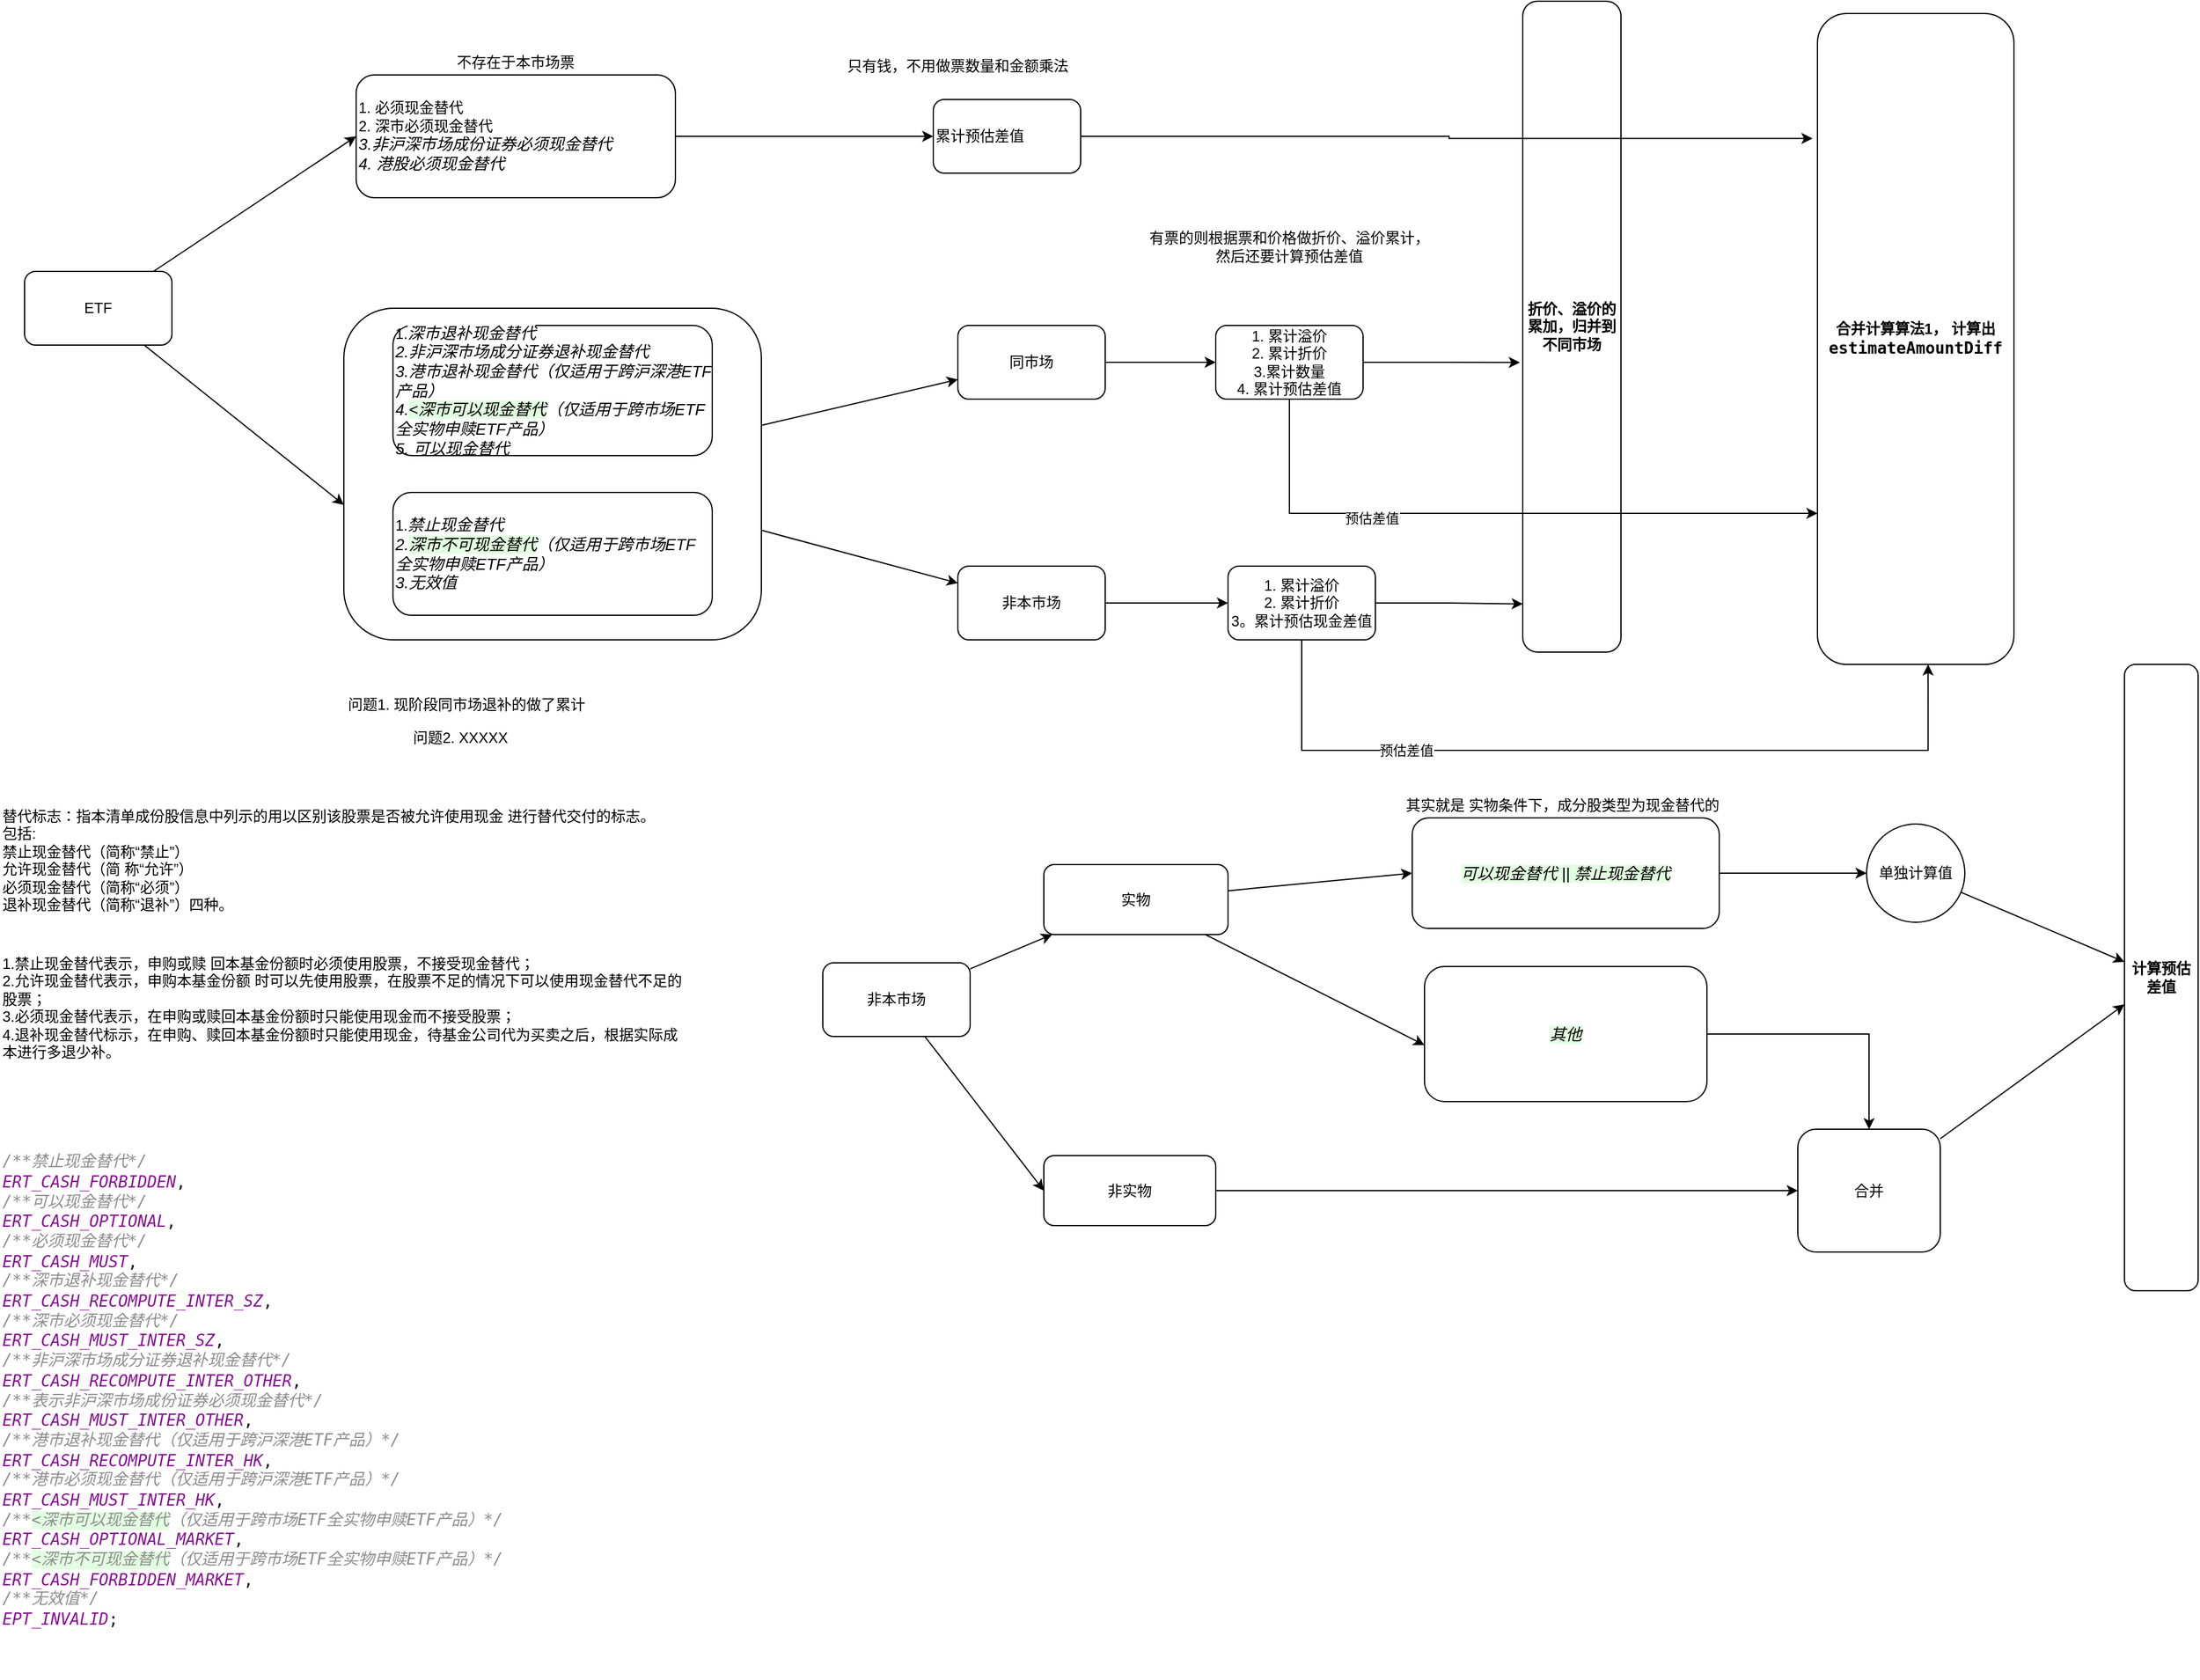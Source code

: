 <mxfile version="26.1.3">
  <diagram name="第 1 页" id="rbjTrnQubaZhu8TUefxR">
    <mxGraphModel dx="1674" dy="738" grid="1" gridSize="10" guides="1" tooltips="1" connect="1" arrows="1" fold="1" page="1" pageScale="1" pageWidth="1169" pageHeight="827" math="0" shadow="0">
      <root>
        <mxCell id="0" />
        <mxCell id="1" parent="0" />
        <mxCell id="Pjw4ReAp0QkN3uzusqus-16" style="rounded=0;orthogonalLoop=1;jettySize=auto;html=1;" edge="1" parent="1" source="Pjw4ReAp0QkN3uzusqus-10" target="Pjw4ReAp0QkN3uzusqus-14">
          <mxGeometry relative="1" as="geometry" />
        </mxCell>
        <mxCell id="Pjw4ReAp0QkN3uzusqus-17" style="rounded=0;orthogonalLoop=1;jettySize=auto;html=1;" edge="1" parent="1" source="Pjw4ReAp0QkN3uzusqus-10" target="Pjw4ReAp0QkN3uzusqus-15">
          <mxGeometry relative="1" as="geometry" />
        </mxCell>
        <mxCell id="Pjw4ReAp0QkN3uzusqus-10" value="" style="rounded=1;whiteSpace=wrap;html=1;" vertex="1" parent="1">
          <mxGeometry x="340" y="360" width="340" height="270" as="geometry" />
        </mxCell>
        <mxCell id="Pjw4ReAp0QkN3uzusqus-4" style="rounded=0;orthogonalLoop=1;jettySize=auto;html=1;entryX=0;entryY=0.5;entryDx=0;entryDy=0;" edge="1" parent="1" source="Pjw4ReAp0QkN3uzusqus-1" target="Pjw4ReAp0QkN3uzusqus-3">
          <mxGeometry relative="1" as="geometry" />
        </mxCell>
        <mxCell id="Pjw4ReAp0QkN3uzusqus-1" value="ETF" style="rounded=1;whiteSpace=wrap;html=1;" vertex="1" parent="1">
          <mxGeometry x="80" y="330" width="120" height="60" as="geometry" />
        </mxCell>
        <mxCell id="Pjw4ReAp0QkN3uzusqus-2" value="&lt;div style=&quot;background-color: rgb(255, 255, 255); color: rgb(8, 8, 8); font-family: &amp;quot;JetBrains Mono&amp;quot;, monospace; font-size: 9.8pt; white-space: pre;&quot;&gt;&lt;span style=&quot;color: rgb(140, 140, 140); font-style: italic;&quot;&gt;/**&lt;/span&gt;&lt;span style=&quot;color: rgb(140, 140, 140); font-style: italic; font-family: &amp;quot;Courier New&amp;quot;, monospace;&quot;&gt;禁止现金替代&lt;/span&gt;&lt;span style=&quot;color: rgb(140, 140, 140); font-style: italic;&quot;&gt;*/&lt;br&gt;&lt;/span&gt;&lt;span style=&quot;color: rgb(135, 16, 148); font-style: italic;&quot;&gt;ERT_CASH_FORBIDDEN&lt;/span&gt;,&lt;br&gt;&lt;span style=&quot;color: rgb(140, 140, 140); font-style: italic;&quot;&gt;/**&lt;/span&gt;&lt;span style=&quot;color: rgb(140, 140, 140); font-style: italic; font-family: &amp;quot;Courier New&amp;quot;, monospace;&quot;&gt;可以现金替代&lt;/span&gt;&lt;span style=&quot;color: rgb(140, 140, 140); font-style: italic;&quot;&gt;*/&lt;br&gt;&lt;/span&gt;&lt;span style=&quot;color: rgb(135, 16, 148); font-style: italic;&quot;&gt;ERT_CASH_OPTIONAL&lt;/span&gt;,&lt;br&gt;&lt;span style=&quot;color: rgb(140, 140, 140); font-style: italic;&quot;&gt;/**&lt;/span&gt;&lt;span style=&quot;color: rgb(140, 140, 140); font-style: italic; font-family: &amp;quot;Courier New&amp;quot;, monospace;&quot;&gt;必须现金替代&lt;/span&gt;&lt;span style=&quot;color: rgb(140, 140, 140); font-style: italic;&quot;&gt;*/&lt;br&gt;&lt;/span&gt;&lt;span style=&quot;color: rgb(135, 16, 148); font-style: italic;&quot;&gt;ERT_CASH_MUST&lt;/span&gt;,&lt;br&gt;&lt;span style=&quot;color: rgb(140, 140, 140); font-style: italic;&quot;&gt;/**&lt;/span&gt;&lt;span style=&quot;color: rgb(140, 140, 140); font-style: italic; font-family: &amp;quot;Courier New&amp;quot;, monospace;&quot;&gt;深市退补现金替代&lt;/span&gt;&lt;span style=&quot;color: rgb(140, 140, 140); font-style: italic;&quot;&gt;*/&lt;br&gt;&lt;/span&gt;&lt;span style=&quot;color: rgb(135, 16, 148); font-style: italic;&quot;&gt;ERT_CASH_RECOMPUTE_INTER_SZ&lt;/span&gt;,&lt;br&gt;&lt;span style=&quot;color: rgb(140, 140, 140); font-style: italic;&quot;&gt;/**&lt;/span&gt;&lt;span style=&quot;color: rgb(140, 140, 140); font-style: italic; font-family: &amp;quot;Courier New&amp;quot;, monospace;&quot;&gt;深市必须现金替代&lt;/span&gt;&lt;span style=&quot;color: rgb(140, 140, 140); font-style: italic;&quot;&gt;*/&lt;br&gt;&lt;/span&gt;&lt;span style=&quot;color: rgb(135, 16, 148); font-style: italic;&quot;&gt;ERT_CASH_MUST_INTER_SZ&lt;/span&gt;,&lt;br&gt;&lt;span style=&quot;color: rgb(140, 140, 140); font-style: italic;&quot;&gt;/**&lt;/span&gt;&lt;span style=&quot;color: rgb(140, 140, 140); font-style: italic; font-family: &amp;quot;Courier New&amp;quot;, monospace;&quot;&gt;非沪深市场成分证券退补现金替代&lt;/span&gt;&lt;span style=&quot;color: rgb(140, 140, 140); font-style: italic;&quot;&gt;*/&lt;br&gt;&lt;/span&gt;&lt;span style=&quot;color: rgb(135, 16, 148); font-style: italic;&quot;&gt;ERT_CASH_RECOMPUTE_INTER_OTHER&lt;/span&gt;,&lt;br&gt;&lt;span style=&quot;color: rgb(140, 140, 140); font-style: italic;&quot;&gt;/**&lt;/span&gt;&lt;span style=&quot;color: rgb(140, 140, 140); font-style: italic; font-family: &amp;quot;Courier New&amp;quot;, monospace;&quot;&gt;表示非沪深市场成份证券必须现金替代&lt;/span&gt;&lt;span style=&quot;color: rgb(140, 140, 140); font-style: italic;&quot;&gt;*/&lt;br&gt;&lt;/span&gt;&lt;span style=&quot;color: rgb(135, 16, 148); font-style: italic;&quot;&gt;ERT_CASH_MUST_INTER_OTHER&lt;/span&gt;,&lt;br&gt;&lt;span style=&quot;color: rgb(140, 140, 140); font-style: italic;&quot;&gt;/**&lt;/span&gt;&lt;span style=&quot;color: rgb(140, 140, 140); font-style: italic; font-family: &amp;quot;Courier New&amp;quot;, monospace;&quot;&gt;港市退补现金替代（仅适用于跨沪深港&lt;/span&gt;&lt;span style=&quot;color: rgb(140, 140, 140); font-style: italic;&quot;&gt;ETF&lt;/span&gt;&lt;span style=&quot;color: rgb(140, 140, 140); font-style: italic; font-family: &amp;quot;Courier New&amp;quot;, monospace;&quot;&gt;产品）&lt;/span&gt;&lt;span style=&quot;color: rgb(140, 140, 140); font-style: italic;&quot;&gt;*/&lt;br&gt;&lt;/span&gt;&lt;span style=&quot;color: rgb(135, 16, 148); font-style: italic;&quot;&gt;ERT_CASH_RECOMPUTE_INTER_HK&lt;/span&gt;,&lt;br&gt;&lt;span style=&quot;color: rgb(140, 140, 140); font-style: italic;&quot;&gt;/**&lt;/span&gt;&lt;span style=&quot;color: rgb(140, 140, 140); font-style: italic; font-family: &amp;quot;Courier New&amp;quot;, monospace;&quot;&gt;港市必须现金替代（仅适用于跨沪深港&lt;/span&gt;&lt;span style=&quot;color: rgb(140, 140, 140); font-style: italic;&quot;&gt;ETF&lt;/span&gt;&lt;span style=&quot;color: rgb(140, 140, 140); font-style: italic; font-family: &amp;quot;Courier New&amp;quot;, monospace;&quot;&gt;产品）&lt;/span&gt;&lt;span style=&quot;color: rgb(140, 140, 140); font-style: italic;&quot;&gt;*/&lt;br&gt;&lt;/span&gt;&lt;span style=&quot;color: rgb(135, 16, 148); font-style: italic;&quot;&gt;ERT_CASH_MUST_INTER_HK&lt;/span&gt;,&lt;br&gt;&lt;span style=&quot;color: rgb(140, 140, 140); font-style: italic;&quot;&gt;/**&lt;/span&gt;&lt;span style=&quot;color: rgb(140, 140, 140); background-color: rgb(226, 255, 226); font-style: italic;&quot;&gt;&amp;lt;&lt;/span&gt;&lt;span style=&quot;color: rgb(140, 140, 140); background-color: rgb(226, 255, 226); font-style: italic; font-family: &amp;quot;Courier New&amp;quot;, monospace;&quot;&gt;深市可以现金替代&lt;/span&gt;&lt;span style=&quot;color: rgb(140, 140, 140); font-style: italic; font-family: &amp;quot;Courier New&amp;quot;, monospace;&quot;&gt;（仅适用于跨市场&lt;/span&gt;&lt;span style=&quot;color: rgb(140, 140, 140); font-style: italic;&quot;&gt;ETF&lt;/span&gt;&lt;span style=&quot;color: rgb(140, 140, 140); font-style: italic; font-family: &amp;quot;Courier New&amp;quot;, monospace;&quot;&gt;全实物申赎&lt;/span&gt;&lt;span style=&quot;color: rgb(140, 140, 140); font-style: italic;&quot;&gt;ETF&lt;/span&gt;&lt;span style=&quot;color: rgb(140, 140, 140); font-style: italic; font-family: &amp;quot;Courier New&amp;quot;, monospace;&quot;&gt;产品）&lt;/span&gt;&lt;span style=&quot;color: rgb(140, 140, 140); font-style: italic;&quot;&gt;*/&lt;br&gt;&lt;/span&gt;&lt;span style=&quot;color: rgb(135, 16, 148); font-style: italic;&quot;&gt;ERT_CASH_OPTIONAL_MARKET&lt;/span&gt;,&lt;br&gt;&lt;span style=&quot;color: rgb(140, 140, 140); font-style: italic;&quot;&gt;/**&lt;/span&gt;&lt;span style=&quot;color: rgb(140, 140, 140); background-color: rgb(226, 255, 226); font-style: italic;&quot;&gt;&amp;lt;&lt;/span&gt;&lt;span style=&quot;color: rgb(140, 140, 140); background-color: rgb(226, 255, 226); font-style: italic; font-family: &amp;quot;Courier New&amp;quot;, monospace;&quot;&gt;深市不可现金替代&lt;/span&gt;&lt;span style=&quot;color: rgb(140, 140, 140); font-style: italic; font-family: &amp;quot;Courier New&amp;quot;, monospace;&quot;&gt;（仅适用于跨市场&lt;/span&gt;&lt;span style=&quot;color: rgb(140, 140, 140); font-style: italic;&quot;&gt;ETF&lt;/span&gt;&lt;span style=&quot;color: rgb(140, 140, 140); font-style: italic; font-family: &amp;quot;Courier New&amp;quot;, monospace;&quot;&gt;全实物申赎&lt;/span&gt;&lt;span style=&quot;color: rgb(140, 140, 140); font-style: italic;&quot;&gt;ETF&lt;/span&gt;&lt;span style=&quot;color: rgb(140, 140, 140); font-style: italic; font-family: &amp;quot;Courier New&amp;quot;, monospace;&quot;&gt;产品）&lt;/span&gt;&lt;span style=&quot;color: rgb(140, 140, 140); font-style: italic;&quot;&gt;*/&lt;br&gt;&lt;/span&gt;&lt;span style=&quot;color: rgb(135, 16, 148); font-style: italic;&quot;&gt;ERT_CASH_FORBIDDEN_MARKET&lt;/span&gt;,&lt;br&gt;&lt;span style=&quot;color: rgb(140, 140, 140); font-style: italic;&quot;&gt;/**&lt;/span&gt;&lt;span style=&quot;color: rgb(140, 140, 140); font-style: italic; font-family: &amp;quot;Courier New&amp;quot;, monospace;&quot;&gt;无效值&lt;/span&gt;&lt;span style=&quot;color: rgb(140, 140, 140); font-style: italic;&quot;&gt;*/&lt;br&gt;&lt;/span&gt;&lt;span style=&quot;color: rgb(135, 16, 148); font-style: italic;&quot;&gt;EPT_INVALID&lt;/span&gt;;&lt;/div&gt;" style="text;html=1;align=left;verticalAlign=middle;whiteSpace=wrap;rounded=0;" vertex="1" parent="1">
          <mxGeometry x="60" y="1006" width="440" height="470" as="geometry" />
        </mxCell>
        <mxCell id="Pjw4ReAp0QkN3uzusqus-19" value="" style="edgeStyle=orthogonalEdgeStyle;rounded=0;orthogonalLoop=1;jettySize=auto;html=1;" edge="1" parent="1" source="Pjw4ReAp0QkN3uzusqus-3" target="Pjw4ReAp0QkN3uzusqus-18">
          <mxGeometry relative="1" as="geometry" />
        </mxCell>
        <mxCell id="Pjw4ReAp0QkN3uzusqus-3" value="&lt;font style=&quot;color: rgb(0, 0, 0);&quot; face=&quot;Helvetica&quot;&gt;1. 必须现金替代&lt;/font&gt;&lt;div&gt;&lt;font style=&quot;color: rgb(0, 0, 0);&quot; face=&quot;Helvetica&quot;&gt;2. 深市必须现金替代&lt;/font&gt;&lt;/div&gt;&lt;div&gt;&lt;span style=&quot;font-size: 13.067px; font-style: italic; white-space: pre; background-color: rgb(255, 255, 255);&quot;&gt;&lt;font style=&quot;color: rgb(0, 0, 0);&quot; face=&quot;Helvetica&quot;&gt;3.非沪深市场成份证券必须现金替代&lt;/font&gt;&lt;/span&gt;&lt;/div&gt;&lt;div&gt;&lt;span style=&quot;font-size: 13.067px; font-style: italic; white-space: pre; background-color: rgb(255, 255, 255);&quot;&gt;&lt;font style=&quot;color: rgb(0, 0, 0);&quot; face=&quot;Helvetica&quot;&gt;4. 港股必须现金替代&lt;/font&gt;&lt;/span&gt;&lt;/div&gt;" style="rounded=1;whiteSpace=wrap;html=1;align=left;" vertex="1" parent="1">
          <mxGeometry x="350" y="170" width="260" height="100" as="geometry" />
        </mxCell>
        <mxCell id="Pjw4ReAp0QkN3uzusqus-5" value="1.&lt;span style=&quot;font-size: 13.067px; font-style: italic; white-space: pre; background-color: rgb(255, 255, 255);&quot;&gt;深市退补现金替代&lt;/span&gt;&lt;div&gt;&lt;span style=&quot;font-size: 13.067px; font-style: italic; white-space: pre; background-color: rgb(255, 255, 255);&quot;&gt;2.&lt;/span&gt;&lt;span style=&quot;background-color: rgb(255, 255, 255); font-size: 13.067px; font-style: italic; white-space: pre;&quot;&gt;非沪深市场成分证券退补现金替代&lt;/span&gt;&lt;/div&gt;&lt;div&gt;&lt;span style=&quot;background-color: rgb(255, 255, 255); font-size: 13.067px; font-style: italic; white-space: pre;&quot;&gt;3.&lt;/span&gt;&lt;span style=&quot;background-color: transparent; font-size: 13.067px; white-space: pre; font-style: italic;&quot;&gt;港市退补现金替代（仅适用于跨沪深港&lt;/span&gt;&lt;span style=&quot;background-color: transparent; font-size: 13.067px; white-space: pre; font-style: italic;&quot;&gt;ETF&lt;/span&gt;&lt;span style=&quot;background-color: transparent; font-size: 13.067px; white-space: pre; font-style: italic;&quot;&gt;产品）&lt;/span&gt;&lt;/div&gt;&lt;div&gt;&lt;span style=&quot;background-color: transparent; font-size: 13.067px; white-space: pre; font-style: italic;&quot;&gt;4.&lt;/span&gt;&lt;span style=&quot;font-size: 13.067px; white-space: pre; background-color: rgb(226, 255, 226); font-style: italic;&quot;&gt;&amp;lt;&lt;/span&gt;&lt;span style=&quot;font-size: 13.067px; white-space: pre; background-color: rgb(226, 255, 226); font-style: italic;&quot;&gt;深市可以现金替代&lt;/span&gt;&lt;span style=&quot;background-color: transparent; font-size: 13.067px; white-space: pre; font-style: italic;&quot;&gt;（仅适用于跨市场&lt;/span&gt;&lt;span style=&quot;background-color: transparent; font-size: 13.067px; white-space: pre; font-style: italic;&quot;&gt;ETF&lt;/span&gt;&lt;span style=&quot;background-color: transparent; font-size: 13.067px; white-space: pre; font-style: italic;&quot;&gt;全实物申赎&lt;/span&gt;&lt;span style=&quot;background-color: transparent; font-size: 13.067px; white-space: pre; font-style: italic;&quot;&gt;ETF&lt;/span&gt;&lt;span style=&quot;background-color: transparent; font-size: 13.067px; white-space: pre; font-style: italic;&quot;&gt;产品）&lt;/span&gt;&lt;/div&gt;&lt;div&gt;&lt;span style=&quot;background-color: transparent; font-size: 13.067px; white-space: pre; font-style: italic;&quot;&gt;5. 可以现金替代&lt;/span&gt;&lt;/div&gt;" style="rounded=1;whiteSpace=wrap;html=1;fontColor=default;fontFamily=Helvetica;align=left;" vertex="1" parent="1">
          <mxGeometry x="380" y="374" width="260" height="106" as="geometry" />
        </mxCell>
        <mxCell id="Pjw4ReAp0QkN3uzusqus-6" value="不存在于本市场票" style="text;html=1;align=center;verticalAlign=middle;whiteSpace=wrap;rounded=0;" vertex="1" parent="1">
          <mxGeometry x="405" y="150" width="150" height="20" as="geometry" />
        </mxCell>
        <mxCell id="Pjw4ReAp0QkN3uzusqus-9" value="1.&lt;span style=&quot;font-size: 13.067px; font-style: italic; white-space: pre; background-color: rgb(255, 255, 255);&quot;&gt;禁止现金替代&lt;/span&gt;&lt;div style=&quot;&quot;&gt;&lt;font&gt;&lt;span style=&quot;font-size: 13.067px; white-space: pre; background-color: rgb(255, 255, 255);&quot;&gt;&lt;i&gt;2.&lt;/i&gt;&lt;/span&gt;&lt;/font&gt;&lt;span style=&quot;font-size: 13.067px; white-space: pre; background-color: rgb(226, 255, 226); font-style: italic;&quot;&gt;深市不可现金替代&lt;/span&gt;&lt;span style=&quot;background-color: transparent; font-size: 13.067px; white-space: pre; font-style: italic;&quot;&gt;（仅适用于跨市场&lt;/span&gt;&lt;span style=&quot;background-color: transparent; font-size: 13.067px; white-space: pre; font-style: italic;&quot;&gt;ETF&lt;/span&gt;&lt;span style=&quot;background-color: transparent; font-size: 13.067px; white-space: pre; font-style: italic;&quot;&gt;全实物申赎&lt;/span&gt;&lt;span style=&quot;background-color: transparent; font-size: 13.067px; white-space: pre; font-style: italic;&quot;&gt;ETF&lt;/span&gt;&lt;span style=&quot;background-color: transparent; font-size: 13.067px; white-space: pre; font-style: italic;&quot;&gt;产品）&lt;/span&gt;&lt;/div&gt;&lt;div style=&quot;&quot;&gt;&lt;span style=&quot;background-color: transparent; font-size: 13.067px; white-space: pre; font-style: italic;&quot;&gt;3.&lt;/span&gt;&lt;span style=&quot;background-color: rgb(255, 255, 255); font-size: 13.067px; font-style: italic; white-space: pre;&quot;&gt;无效值&lt;/span&gt;&lt;/div&gt;" style="rounded=1;whiteSpace=wrap;html=1;fontColor=default;fontFamily=Helvetica;align=left;" vertex="1" parent="1">
          <mxGeometry x="380" y="510" width="260" height="100" as="geometry" />
        </mxCell>
        <mxCell id="Pjw4ReAp0QkN3uzusqus-12" style="rounded=0;orthogonalLoop=1;jettySize=auto;html=1;entryX=0;entryY=0.593;entryDx=0;entryDy=0;entryPerimeter=0;" edge="1" parent="1" source="Pjw4ReAp0QkN3uzusqus-1" target="Pjw4ReAp0QkN3uzusqus-10">
          <mxGeometry relative="1" as="geometry" />
        </mxCell>
        <mxCell id="Pjw4ReAp0QkN3uzusqus-21" value="" style="edgeStyle=orthogonalEdgeStyle;rounded=0;orthogonalLoop=1;jettySize=auto;html=1;" edge="1" parent="1" source="Pjw4ReAp0QkN3uzusqus-14" target="Pjw4ReAp0QkN3uzusqus-20">
          <mxGeometry relative="1" as="geometry" />
        </mxCell>
        <mxCell id="Pjw4ReAp0QkN3uzusqus-14" value="同市场" style="rounded=1;whiteSpace=wrap;html=1;" vertex="1" parent="1">
          <mxGeometry x="840" y="374" width="120" height="60" as="geometry" />
        </mxCell>
        <mxCell id="Pjw4ReAp0QkN3uzusqus-23" style="edgeStyle=orthogonalEdgeStyle;rounded=0;orthogonalLoop=1;jettySize=auto;html=1;" edge="1" parent="1" source="Pjw4ReAp0QkN3uzusqus-15" target="Pjw4ReAp0QkN3uzusqus-22">
          <mxGeometry relative="1" as="geometry" />
        </mxCell>
        <mxCell id="Pjw4ReAp0QkN3uzusqus-15" value="非本市场" style="rounded=1;whiteSpace=wrap;html=1;" vertex="1" parent="1">
          <mxGeometry x="840" y="570" width="120" height="60" as="geometry" />
        </mxCell>
        <mxCell id="Pjw4ReAp0QkN3uzusqus-18" value="累计预估差值" style="whiteSpace=wrap;html=1;align=left;rounded=1;" vertex="1" parent="1">
          <mxGeometry x="820" y="190" width="120" height="60" as="geometry" />
        </mxCell>
        <mxCell id="Pjw4ReAp0QkN3uzusqus-20" value="1. 累计溢价&lt;div&gt;2. 累计折价&lt;/div&gt;&lt;div&gt;3.累计数量&lt;/div&gt;&lt;div&gt;4. 累计预估差值&lt;/div&gt;" style="whiteSpace=wrap;html=1;rounded=1;" vertex="1" parent="1">
          <mxGeometry x="1050" y="374" width="120" height="60" as="geometry" />
        </mxCell>
        <mxCell id="Pjw4ReAp0QkN3uzusqus-22" value="1. 累计溢价&lt;div&gt;2. 累计折价&lt;/div&gt;&lt;div&gt;3。累计预估现金差值&lt;/div&gt;" style="whiteSpace=wrap;html=1;rounded=1;" vertex="1" parent="1">
          <mxGeometry x="1060" y="570" width="120" height="60" as="geometry" />
        </mxCell>
        <mxCell id="Pjw4ReAp0QkN3uzusqus-24" value="只有钱，不用做票数量和金额乘法" style="text;html=1;align=center;verticalAlign=middle;whiteSpace=wrap;rounded=0;" vertex="1" parent="1">
          <mxGeometry x="720" y="150" width="240" height="25" as="geometry" />
        </mxCell>
        <mxCell id="Pjw4ReAp0QkN3uzusqus-25" value="有票的则根据票和价格做折价、溢价累计，然后还要计算预估差值" style="text;html=1;align=center;verticalAlign=middle;whiteSpace=wrap;rounded=0;" vertex="1" parent="1">
          <mxGeometry x="995" y="280" width="230" height="60" as="geometry" />
        </mxCell>
        <mxCell id="Pjw4ReAp0QkN3uzusqus-26" value="折价、溢价的累加，归并到不同市场" style="rounded=1;whiteSpace=wrap;html=1;fontStyle=1" vertex="1" parent="1">
          <mxGeometry x="1300" y="110" width="80" height="530" as="geometry" />
        </mxCell>
        <mxCell id="Pjw4ReAp0QkN3uzusqus-28" style="edgeStyle=orthogonalEdgeStyle;rounded=0;orthogonalLoop=1;jettySize=auto;html=1;entryX=-0.029;entryY=0.555;entryDx=0;entryDy=0;entryPerimeter=0;" edge="1" parent="1" source="Pjw4ReAp0QkN3uzusqus-20" target="Pjw4ReAp0QkN3uzusqus-26">
          <mxGeometry relative="1" as="geometry" />
        </mxCell>
        <mxCell id="Pjw4ReAp0QkN3uzusqus-29" style="edgeStyle=orthogonalEdgeStyle;rounded=0;orthogonalLoop=1;jettySize=auto;html=1;exitX=1;exitY=0.5;exitDx=0;exitDy=0;entryX=0;entryY=0.926;entryDx=0;entryDy=0;entryPerimeter=0;" edge="1" parent="1" source="Pjw4ReAp0QkN3uzusqus-22" target="Pjw4ReAp0QkN3uzusqus-26">
          <mxGeometry relative="1" as="geometry" />
        </mxCell>
        <mxCell id="Pjw4ReAp0QkN3uzusqus-30" value="合并计算算法1， 计算出&lt;span style=&quot;background-color: rgb(255, 255, 255); font-family: &amp;quot;JetBrains Mono&amp;quot;, monospace; font-size: 9.8pt; white-space: pre;&quot;&gt;estimateAmountDiff&lt;/span&gt;" style="rounded=1;whiteSpace=wrap;html=1;fontStyle=1" vertex="1" parent="1">
          <mxGeometry x="1540" y="120" width="160" height="530" as="geometry" />
        </mxCell>
        <mxCell id="Pjw4ReAp0QkN3uzusqus-31" style="edgeStyle=orthogonalEdgeStyle;rounded=0;orthogonalLoop=1;jettySize=auto;html=1;entryX=-0.025;entryY=0.192;entryDx=0;entryDy=0;entryPerimeter=0;" edge="1" parent="1" source="Pjw4ReAp0QkN3uzusqus-18" target="Pjw4ReAp0QkN3uzusqus-30">
          <mxGeometry relative="1" as="geometry" />
        </mxCell>
        <mxCell id="Pjw4ReAp0QkN3uzusqus-32" style="edgeStyle=orthogonalEdgeStyle;rounded=0;orthogonalLoop=1;jettySize=auto;html=1;entryX=0;entryY=0.768;entryDx=0;entryDy=0;entryPerimeter=0;" edge="1" parent="1" source="Pjw4ReAp0QkN3uzusqus-20" target="Pjw4ReAp0QkN3uzusqus-30">
          <mxGeometry relative="1" as="geometry">
            <Array as="points">
              <mxPoint x="1110" y="527" />
            </Array>
          </mxGeometry>
        </mxCell>
        <mxCell id="Pjw4ReAp0QkN3uzusqus-33" value="预估差值" style="edgeLabel;html=1;align=center;verticalAlign=middle;resizable=0;points=[];" vertex="1" connectable="0" parent="Pjw4ReAp0QkN3uzusqus-32">
          <mxGeometry x="-0.388" y="-4" relative="1" as="geometry">
            <mxPoint as="offset" />
          </mxGeometry>
        </mxCell>
        <mxCell id="Pjw4ReAp0QkN3uzusqus-34" style="edgeStyle=orthogonalEdgeStyle;rounded=0;orthogonalLoop=1;jettySize=auto;html=1;exitX=0.5;exitY=1;exitDx=0;exitDy=0;entryX=0.563;entryY=1;entryDx=0;entryDy=0;entryPerimeter=0;" edge="1" parent="1" source="Pjw4ReAp0QkN3uzusqus-22" target="Pjw4ReAp0QkN3uzusqus-30">
          <mxGeometry relative="1" as="geometry">
            <Array as="points">
              <mxPoint x="1120" y="720" />
              <mxPoint x="1630" y="720" />
            </Array>
          </mxGeometry>
        </mxCell>
        <mxCell id="Pjw4ReAp0QkN3uzusqus-35" value="预估差值" style="edgeLabel;html=1;align=center;verticalAlign=middle;resizable=0;points=[];" vertex="1" connectable="0" parent="Pjw4ReAp0QkN3uzusqus-34">
          <mxGeometry x="-0.478" relative="1" as="geometry">
            <mxPoint as="offset" />
          </mxGeometry>
        </mxCell>
        <mxCell id="Pjw4ReAp0QkN3uzusqus-38" value="替代标志：指本清单成份股信息中列示的用以区别该股票是否被允许使用现金 进行替代交付的标志。&#xa;包括:&#xa;禁止现金替代（简称“禁止”）&#xa;允许现金替代（简 称“允许”）&#xa;必须现金替代（简称“必须”）&#xa;退补现金替代（简称“退补”）四种。" style="text;whiteSpace=wrap;" vertex="1" parent="1">
          <mxGeometry x="60" y="760" width="560" height="120" as="geometry" />
        </mxCell>
        <mxCell id="Pjw4ReAp0QkN3uzusqus-39" value="1.禁止现金替代表示，申购或赎 回本基金份额时必须使用股票，不接受现金替代；&#xa;2.允许现金替代表示，申购本基金份额 时可以先使用股票，在股票不足的情况下可以使用现金替代不足的股票；&#xa;3.必须现金替代表示，在申购或赎回本基金份额时只能使用现金而不接受股票；&#xa;4.退补现金替代标示，在申购、赎回本基金份额时只能使用现金，待基金公司代为买卖之后，根据实际成本进行多退少补。" style="text;whiteSpace=wrap;" vertex="1" parent="1">
          <mxGeometry x="60" y="880" width="560" height="110" as="geometry" />
        </mxCell>
        <mxCell id="Pjw4ReAp0QkN3uzusqus-49" value="问题1. 现阶段同市场退补的做了累计&lt;div&gt;&lt;br&gt;&lt;/div&gt;" style="text;html=1;align=center;verticalAlign=middle;whiteSpace=wrap;rounded=0;" vertex="1" parent="1">
          <mxGeometry x="320" y="680" width="240" height="20" as="geometry" />
        </mxCell>
        <mxCell id="Pjw4ReAp0QkN3uzusqus-54" value="" style="rounded=0;orthogonalLoop=1;jettySize=auto;html=1;" edge="1" parent="1" source="Pjw4ReAp0QkN3uzusqus-50" target="Pjw4ReAp0QkN3uzusqus-53">
          <mxGeometry relative="1" as="geometry" />
        </mxCell>
        <mxCell id="Pjw4ReAp0QkN3uzusqus-56" style="rounded=0;orthogonalLoop=1;jettySize=auto;html=1;entryX=0;entryY=0.5;entryDx=0;entryDy=0;" edge="1" parent="1" source="Pjw4ReAp0QkN3uzusqus-50" target="Pjw4ReAp0QkN3uzusqus-55">
          <mxGeometry relative="1" as="geometry" />
        </mxCell>
        <mxCell id="Pjw4ReAp0QkN3uzusqus-50" value="非本市场" style="rounded=1;whiteSpace=wrap;html=1;" vertex="1" parent="1">
          <mxGeometry x="730" y="893" width="120" height="60" as="geometry" />
        </mxCell>
        <mxCell id="Pjw4ReAp0QkN3uzusqus-67" value="" style="edgeStyle=orthogonalEdgeStyle;rounded=0;orthogonalLoop=1;jettySize=auto;html=1;" edge="1" parent="1" source="Pjw4ReAp0QkN3uzusqus-51" target="Pjw4ReAp0QkN3uzusqus-66">
          <mxGeometry relative="1" as="geometry" />
        </mxCell>
        <mxCell id="Pjw4ReAp0QkN3uzusqus-51" value="&lt;div style=&quot;text-align: left;&quot;&gt;&lt;span style=&quot;font-size: 13.067px; white-space: pre; background-color: rgb(226, 255, 226);&quot;&gt;&lt;i&gt;可以现金替代 || 禁止现金替代&lt;/i&gt;&lt;/span&gt;&lt;/div&gt;" style="whiteSpace=wrap;html=1;rounded=1;" vertex="1" parent="1">
          <mxGeometry x="1210" y="775" width="250" height="90" as="geometry" />
        </mxCell>
        <mxCell id="Pjw4ReAp0QkN3uzusqus-57" style="rounded=0;orthogonalLoop=1;jettySize=auto;html=1;entryX=0;entryY=0.5;entryDx=0;entryDy=0;" edge="1" parent="1" source="Pjw4ReAp0QkN3uzusqus-53" target="Pjw4ReAp0QkN3uzusqus-51">
          <mxGeometry relative="1" as="geometry" />
        </mxCell>
        <mxCell id="Pjw4ReAp0QkN3uzusqus-53" value="实物" style="whiteSpace=wrap;html=1;rounded=1;" vertex="1" parent="1">
          <mxGeometry x="910" y="813" width="150" height="57" as="geometry" />
        </mxCell>
        <mxCell id="Pjw4ReAp0QkN3uzusqus-65" style="edgeStyle=orthogonalEdgeStyle;rounded=0;orthogonalLoop=1;jettySize=auto;html=1;" edge="1" parent="1" source="Pjw4ReAp0QkN3uzusqus-55" target="Pjw4ReAp0QkN3uzusqus-63">
          <mxGeometry relative="1" as="geometry" />
        </mxCell>
        <mxCell id="Pjw4ReAp0QkN3uzusqus-55" value="非实物" style="whiteSpace=wrap;html=1;rounded=1;" vertex="1" parent="1">
          <mxGeometry x="910" y="1050" width="140" height="57" as="geometry" />
        </mxCell>
        <mxCell id="Pjw4ReAp0QkN3uzusqus-64" style="edgeStyle=orthogonalEdgeStyle;rounded=0;orthogonalLoop=1;jettySize=auto;html=1;" edge="1" parent="1" source="Pjw4ReAp0QkN3uzusqus-58" target="Pjw4ReAp0QkN3uzusqus-63">
          <mxGeometry relative="1" as="geometry" />
        </mxCell>
        <mxCell id="Pjw4ReAp0QkN3uzusqus-58" value="&lt;div style=&quot;text-align: left;&quot;&gt;&lt;span style=&quot;font-size: 13.067px; white-space: pre; background-color: rgb(226, 255, 226);&quot;&gt;&lt;i&gt;其他&lt;/i&gt;&lt;/span&gt;&lt;/div&gt;" style="whiteSpace=wrap;html=1;rounded=1;" vertex="1" parent="1">
          <mxGeometry x="1220" y="896" width="230" height="110" as="geometry" />
        </mxCell>
        <mxCell id="Pjw4ReAp0QkN3uzusqus-59" style="rounded=0;orthogonalLoop=1;jettySize=auto;html=1;entryX=0;entryY=0.582;entryDx=0;entryDy=0;entryPerimeter=0;" edge="1" parent="1" source="Pjw4ReAp0QkN3uzusqus-53" target="Pjw4ReAp0QkN3uzusqus-58">
          <mxGeometry relative="1" as="geometry" />
        </mxCell>
        <mxCell id="Pjw4ReAp0QkN3uzusqus-61" value="其实就是 实物条件下，成分股类型为现金替代的" style="text;html=1;align=center;verticalAlign=middle;whiteSpace=wrap;rounded=0;" vertex="1" parent="1">
          <mxGeometry x="1190" y="760" width="285" height="10" as="geometry" />
        </mxCell>
        <mxCell id="Pjw4ReAp0QkN3uzusqus-62" value="计算预估差值" style="rounded=1;whiteSpace=wrap;html=1;fontStyle=1" vertex="1" parent="1">
          <mxGeometry x="1790" y="650" width="60" height="510" as="geometry" />
        </mxCell>
        <mxCell id="Pjw4ReAp0QkN3uzusqus-69" style="rounded=0;orthogonalLoop=1;jettySize=auto;html=1;" edge="1" parent="1" source="Pjw4ReAp0QkN3uzusqus-63" target="Pjw4ReAp0QkN3uzusqus-62">
          <mxGeometry relative="1" as="geometry" />
        </mxCell>
        <mxCell id="Pjw4ReAp0QkN3uzusqus-63" value="&lt;div style=&quot;text-align: left;&quot;&gt;合并&lt;/div&gt;" style="whiteSpace=wrap;html=1;rounded=1;" vertex="1" parent="1">
          <mxGeometry x="1524" y="1028.5" width="116" height="100" as="geometry" />
        </mxCell>
        <mxCell id="Pjw4ReAp0QkN3uzusqus-68" style="rounded=0;orthogonalLoop=1;jettySize=auto;html=1;" edge="1" parent="1" source="Pjw4ReAp0QkN3uzusqus-66" target="Pjw4ReAp0QkN3uzusqus-62">
          <mxGeometry relative="1" as="geometry" />
        </mxCell>
        <mxCell id="Pjw4ReAp0QkN3uzusqus-66" value="单独计算值" style="ellipse;whiteSpace=wrap;html=1;rounded=1;" vertex="1" parent="1">
          <mxGeometry x="1580" y="780" width="80" height="80" as="geometry" />
        </mxCell>
        <mxCell id="Pjw4ReAp0QkN3uzusqus-71" value="问题2. XXXXX" style="text;html=1;align=center;verticalAlign=middle;whiteSpace=wrap;rounded=0;" vertex="1" parent="1">
          <mxGeometry x="315" y="700" width="240" height="20" as="geometry" />
        </mxCell>
      </root>
    </mxGraphModel>
  </diagram>
</mxfile>
